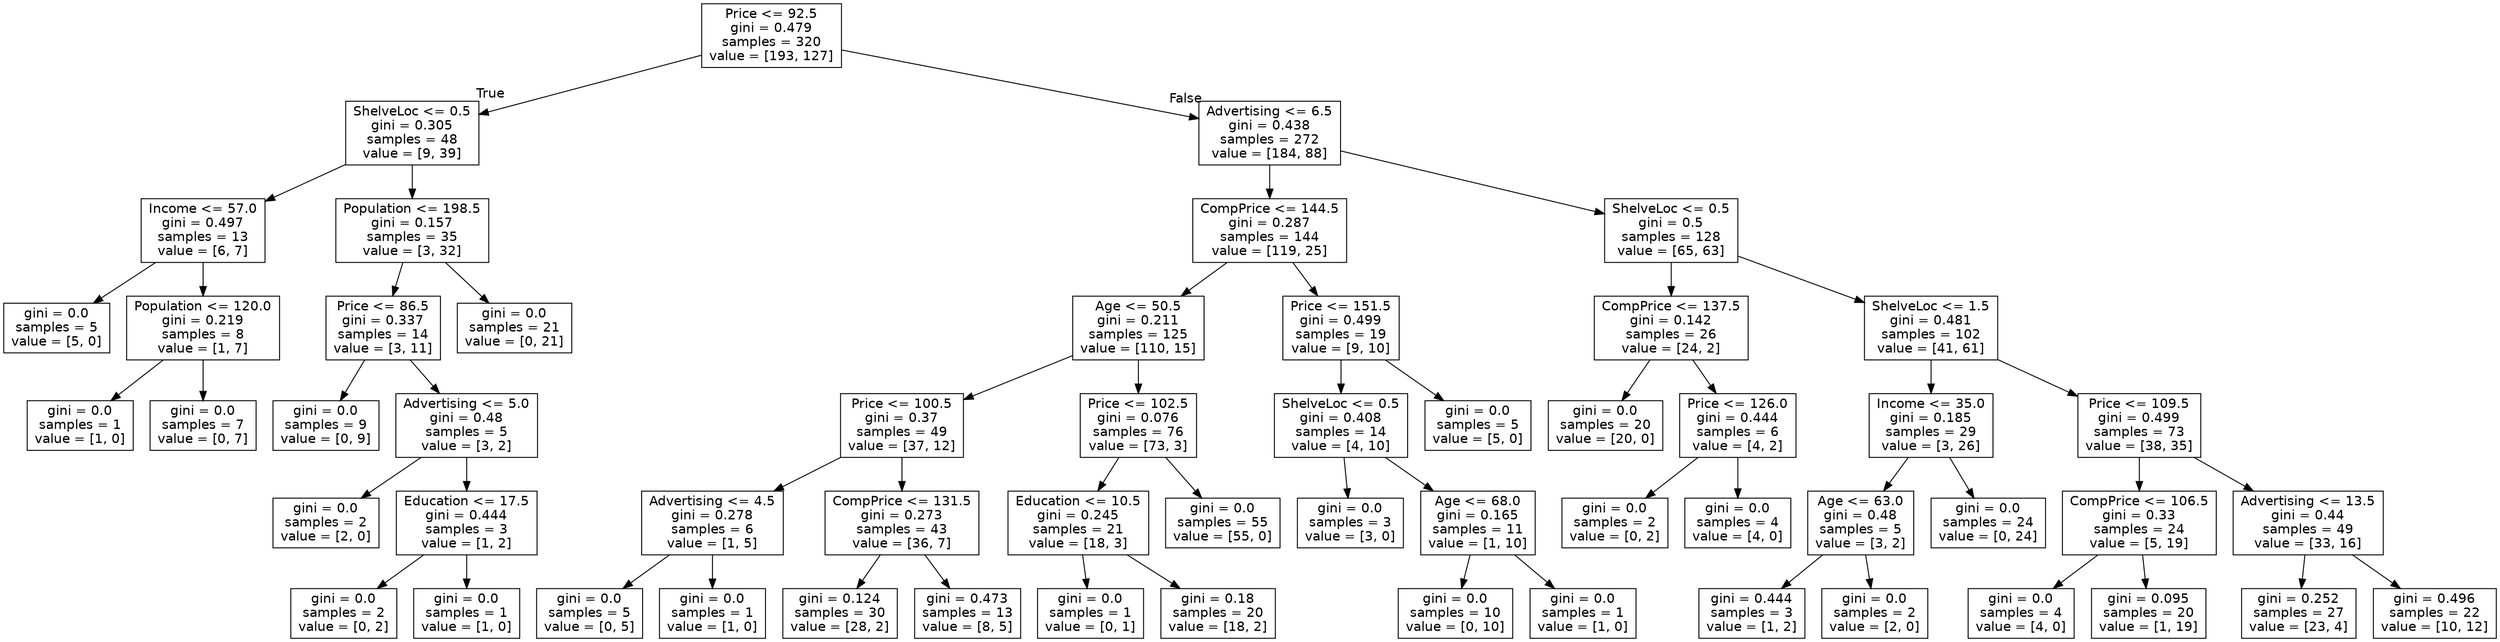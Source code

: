 digraph Tree {
node [shape=box, fontname="helvetica"] ;
edge [fontname="helvetica"] ;
0 [label="Price <= 92.5\ngini = 0.479\nsamples = 320\nvalue = [193, 127]"] ;
1 [label="ShelveLoc <= 0.5\ngini = 0.305\nsamples = 48\nvalue = [9, 39]"] ;
0 -> 1 [labeldistance=2.5, labelangle=45, headlabel="True"] ;
2 [label="Income <= 57.0\ngini = 0.497\nsamples = 13\nvalue = [6, 7]"] ;
1 -> 2 ;
3 [label="gini = 0.0\nsamples = 5\nvalue = [5, 0]"] ;
2 -> 3 ;
4 [label="Population <= 120.0\ngini = 0.219\nsamples = 8\nvalue = [1, 7]"] ;
2 -> 4 ;
5 [label="gini = 0.0\nsamples = 1\nvalue = [1, 0]"] ;
4 -> 5 ;
6 [label="gini = 0.0\nsamples = 7\nvalue = [0, 7]"] ;
4 -> 6 ;
7 [label="Population <= 198.5\ngini = 0.157\nsamples = 35\nvalue = [3, 32]"] ;
1 -> 7 ;
8 [label="Price <= 86.5\ngini = 0.337\nsamples = 14\nvalue = [3, 11]"] ;
7 -> 8 ;
9 [label="gini = 0.0\nsamples = 9\nvalue = [0, 9]"] ;
8 -> 9 ;
10 [label="Advertising <= 5.0\ngini = 0.48\nsamples = 5\nvalue = [3, 2]"] ;
8 -> 10 ;
11 [label="gini = 0.0\nsamples = 2\nvalue = [2, 0]"] ;
10 -> 11 ;
12 [label="Education <= 17.5\ngini = 0.444\nsamples = 3\nvalue = [1, 2]"] ;
10 -> 12 ;
13 [label="gini = 0.0\nsamples = 2\nvalue = [0, 2]"] ;
12 -> 13 ;
14 [label="gini = 0.0\nsamples = 1\nvalue = [1, 0]"] ;
12 -> 14 ;
15 [label="gini = 0.0\nsamples = 21\nvalue = [0, 21]"] ;
7 -> 15 ;
16 [label="Advertising <= 6.5\ngini = 0.438\nsamples = 272\nvalue = [184, 88]"] ;
0 -> 16 [labeldistance=2.5, labelangle=-45, headlabel="False"] ;
17 [label="CompPrice <= 144.5\ngini = 0.287\nsamples = 144\nvalue = [119, 25]"] ;
16 -> 17 ;
18 [label="Age <= 50.5\ngini = 0.211\nsamples = 125\nvalue = [110, 15]"] ;
17 -> 18 ;
19 [label="Price <= 100.5\ngini = 0.37\nsamples = 49\nvalue = [37, 12]"] ;
18 -> 19 ;
20 [label="Advertising <= 4.5\ngini = 0.278\nsamples = 6\nvalue = [1, 5]"] ;
19 -> 20 ;
21 [label="gini = 0.0\nsamples = 5\nvalue = [0, 5]"] ;
20 -> 21 ;
22 [label="gini = 0.0\nsamples = 1\nvalue = [1, 0]"] ;
20 -> 22 ;
23 [label="CompPrice <= 131.5\ngini = 0.273\nsamples = 43\nvalue = [36, 7]"] ;
19 -> 23 ;
24 [label="gini = 0.124\nsamples = 30\nvalue = [28, 2]"] ;
23 -> 24 ;
25 [label="gini = 0.473\nsamples = 13\nvalue = [8, 5]"] ;
23 -> 25 ;
26 [label="Price <= 102.5\ngini = 0.076\nsamples = 76\nvalue = [73, 3]"] ;
18 -> 26 ;
27 [label="Education <= 10.5\ngini = 0.245\nsamples = 21\nvalue = [18, 3]"] ;
26 -> 27 ;
28 [label="gini = 0.0\nsamples = 1\nvalue = [0, 1]"] ;
27 -> 28 ;
29 [label="gini = 0.18\nsamples = 20\nvalue = [18, 2]"] ;
27 -> 29 ;
30 [label="gini = 0.0\nsamples = 55\nvalue = [55, 0]"] ;
26 -> 30 ;
31 [label="Price <= 151.5\ngini = 0.499\nsamples = 19\nvalue = [9, 10]"] ;
17 -> 31 ;
32 [label="ShelveLoc <= 0.5\ngini = 0.408\nsamples = 14\nvalue = [4, 10]"] ;
31 -> 32 ;
33 [label="gini = 0.0\nsamples = 3\nvalue = [3, 0]"] ;
32 -> 33 ;
34 [label="Age <= 68.0\ngini = 0.165\nsamples = 11\nvalue = [1, 10]"] ;
32 -> 34 ;
35 [label="gini = 0.0\nsamples = 10\nvalue = [0, 10]"] ;
34 -> 35 ;
36 [label="gini = 0.0\nsamples = 1\nvalue = [1, 0]"] ;
34 -> 36 ;
37 [label="gini = 0.0\nsamples = 5\nvalue = [5, 0]"] ;
31 -> 37 ;
38 [label="ShelveLoc <= 0.5\ngini = 0.5\nsamples = 128\nvalue = [65, 63]"] ;
16 -> 38 ;
39 [label="CompPrice <= 137.5\ngini = 0.142\nsamples = 26\nvalue = [24, 2]"] ;
38 -> 39 ;
40 [label="gini = 0.0\nsamples = 20\nvalue = [20, 0]"] ;
39 -> 40 ;
41 [label="Price <= 126.0\ngini = 0.444\nsamples = 6\nvalue = [4, 2]"] ;
39 -> 41 ;
42 [label="gini = 0.0\nsamples = 2\nvalue = [0, 2]"] ;
41 -> 42 ;
43 [label="gini = 0.0\nsamples = 4\nvalue = [4, 0]"] ;
41 -> 43 ;
44 [label="ShelveLoc <= 1.5\ngini = 0.481\nsamples = 102\nvalue = [41, 61]"] ;
38 -> 44 ;
45 [label="Income <= 35.0\ngini = 0.185\nsamples = 29\nvalue = [3, 26]"] ;
44 -> 45 ;
46 [label="Age <= 63.0\ngini = 0.48\nsamples = 5\nvalue = [3, 2]"] ;
45 -> 46 ;
47 [label="gini = 0.444\nsamples = 3\nvalue = [1, 2]"] ;
46 -> 47 ;
48 [label="gini = 0.0\nsamples = 2\nvalue = [2, 0]"] ;
46 -> 48 ;
49 [label="gini = 0.0\nsamples = 24\nvalue = [0, 24]"] ;
45 -> 49 ;
50 [label="Price <= 109.5\ngini = 0.499\nsamples = 73\nvalue = [38, 35]"] ;
44 -> 50 ;
51 [label="CompPrice <= 106.5\ngini = 0.33\nsamples = 24\nvalue = [5, 19]"] ;
50 -> 51 ;
52 [label="gini = 0.0\nsamples = 4\nvalue = [4, 0]"] ;
51 -> 52 ;
53 [label="gini = 0.095\nsamples = 20\nvalue = [1, 19]"] ;
51 -> 53 ;
54 [label="Advertising <= 13.5\ngini = 0.44\nsamples = 49\nvalue = [33, 16]"] ;
50 -> 54 ;
55 [label="gini = 0.252\nsamples = 27\nvalue = [23, 4]"] ;
54 -> 55 ;
56 [label="gini = 0.496\nsamples = 22\nvalue = [10, 12]"] ;
54 -> 56 ;
}